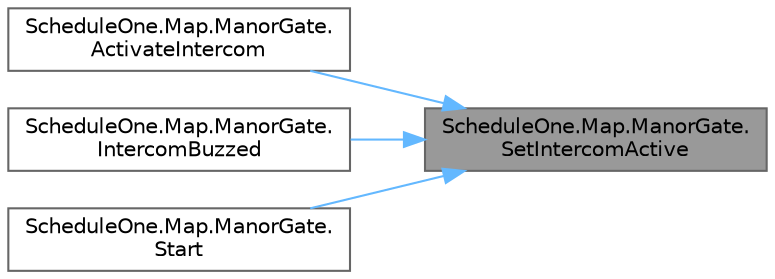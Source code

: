 digraph "ScheduleOne.Map.ManorGate.SetIntercomActive"
{
 // LATEX_PDF_SIZE
  bgcolor="transparent";
  edge [fontname=Helvetica,fontsize=10,labelfontname=Helvetica,labelfontsize=10];
  node [fontname=Helvetica,fontsize=10,shape=box,height=0.2,width=0.4];
  rankdir="RL";
  Node1 [id="Node000001",label="ScheduleOne.Map.ManorGate.\lSetIntercomActive",height=0.2,width=0.4,color="gray40", fillcolor="grey60", style="filled", fontcolor="black",tooltip=" "];
  Node1 -> Node2 [id="edge1_Node000001_Node000002",dir="back",color="steelblue1",style="solid",tooltip=" "];
  Node2 [id="Node000002",label="ScheduleOne.Map.ManorGate.\lActivateIntercom",height=0.2,width=0.4,color="grey40", fillcolor="white", style="filled",URL="$class_schedule_one_1_1_map_1_1_manor_gate.html#a633669abb86df689bed03031536d2464",tooltip=" "];
  Node1 -> Node3 [id="edge2_Node000001_Node000003",dir="back",color="steelblue1",style="solid",tooltip=" "];
  Node3 [id="Node000003",label="ScheduleOne.Map.ManorGate.\lIntercomBuzzed",height=0.2,width=0.4,color="grey40", fillcolor="white", style="filled",URL="$class_schedule_one_1_1_map_1_1_manor_gate.html#ac2974fac745aee26a740c499a895fb39",tooltip=" "];
  Node1 -> Node4 [id="edge3_Node000001_Node000004",dir="back",color="steelblue1",style="solid",tooltip=" "];
  Node4 [id="Node000004",label="ScheduleOne.Map.ManorGate.\lStart",height=0.2,width=0.4,color="grey40", fillcolor="white", style="filled",URL="$class_schedule_one_1_1_map_1_1_manor_gate.html#a1f99ac681bd1a0a16769ac44d6bd3596",tooltip=" "];
}
